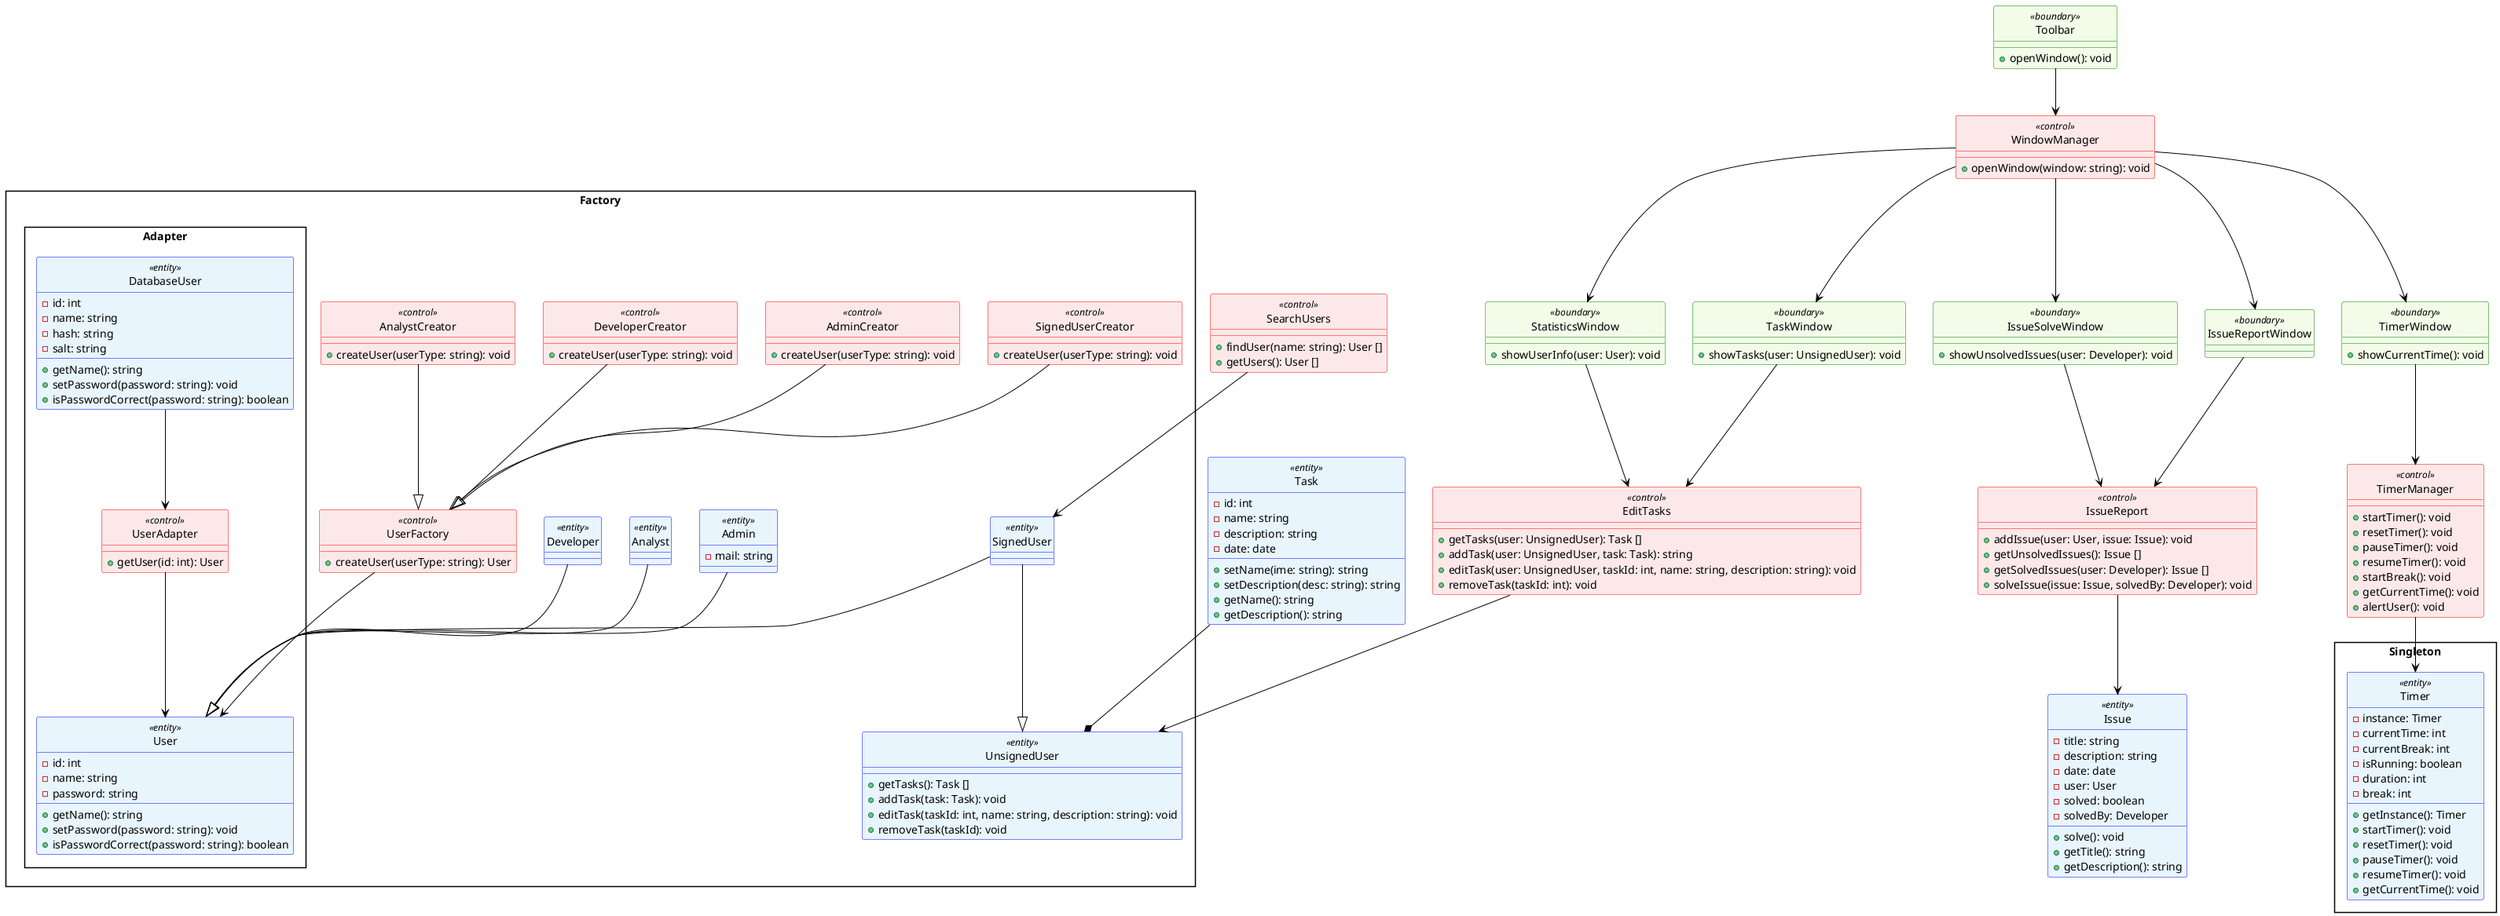 @startuml Aplikacija produktivnosti in organizacije 
skinparam class {
  backgroundColor white
  borderColor #5FB8EC
  arrowColor black
}
skinparam class<<entity>> {
  backgroundColor #e8f5fc
  borderColor Blue
}
skinparam class<<control>> {
  backgroundColor #fce8e8
  borderColor Red
}
skinparam class<<boundary>> {
  backgroundColor #f2fce8
  borderColor Green
}

'skinparam shadowing false
skinparam style strictuml
skinparam defaultTextAlignment center
skinparam packageStyle rectangle
skinparam groupInheritance 5
hide circle
'hide members

'---------Razredi---------------------------
package Factory{
  package Adapter{
    Class User<<entity>> {
      -id: int
      -name: string
      -password: string
      +getName(): string
      +setPassword(password: string): void
      +isPasswordCorrect(password: string): boolean
    }
    Class DatabaseUser<<entity>>{
      -id: int
      -name: string
      -hash: string
      -salt: string
      +getName(): string
      +setPassword(password: string): void
      +isPasswordCorrect(password: string): boolean
    }
    Class UserAdapter<<control>>{
      +getUser(id: int): User
    }
  }
  Class UserFactory<<control>>{
    +createUser(userType: string): User
  }
  Class SignedUser<<entity>>{

  }
  Class Admin<<entity>>{
    -mail: string
  }
  Class Analyst<<entity>>{

  }
  Class Developer<<entity>>{

  }
  Class UnsignedUser<<entity>> {
    +getTasks(): Task []
    +addTask(task: Task): void
    +editTask(taskId: int, name: string, description: string): void
    +removeTask(taskId): void
  }
  Class SignedUserCreator<<control>>{
    +createUser(userType: string): void
  }
  Class AdminCreator<<control>>{
    +createUser(userType: string): void
  }
  Class DeveloperCreator<<control>>{
    +createUser(userType: string): void
  }
  Class AnalystCreator<<control>>{
    +createUser(userType: string): void
  }
}

Class StatisticsWindow<<boundary>>{
  +showUserInfo(user: User): void
}
  'proxy class? observer?
  '(timer alerta timedtask)
  'Class TimedTask<<entity>>{
  '  -id: int
  '  -name: string
  '  +getName(): void
  '}
Class Task<<entity>>{
  -id: int
  -name: string
  -description: string
  -date: date
  +setName(ime: string): string
  +setDescription(desc: string): string
  +getName(): string
  +getDescription(): string

}
class EditTasks<<control>>{
  +getTasks(user: UnsignedUser): Task []
  +addTask(user: UnsignedUser, task: Task): string
  +editTask(user: UnsignedUser, taskId: int, name: string, description: string): void
  +removeTask(taskId: int): void
}
class TaskWindow<<boundary>>{
  +showTasks(user: UnsignedUser): void
}
class WindowManager<<control>>{
  +openWindow(window: string): void
}
class Toolbar<<boundary>>{
  +openWindow(): void
}
Class Issue<<entity>>{
  -title: string
  -description: string
  -date: date
  -user: User
  -solved: boolean
  -solvedBy: Developer
  +solve(): void
  +getTitle(): string
  +getDescription(): string
}
Class IssueReport<<control>>{
  +addIssue(user: User, issue: Issue): void
  +getUnsolvedIssues(): Issue []
  +getSolvedIssues(user: Developer): Issue []
  +solveIssue(issue: Issue, solvedBy: Developer): void
}
Class IssueSolveWindow<<boundary>>{
  +showUnsolvedIssues(user: Developer): void
}
Class IssueReportWindow<<boundary>>

Class SearchUsers<<control>>{
  +findUser(name: string): User []
  +getUsers(): User []
}

' obvestiUsera - ko čas poteče, naredi popup al whatever. (better name pls)
' also a rabmo dodatne atribute/funkcije za pavzo?
package Singleton{
  Class Timer<<entity>>{
    -instance: Timer
    -currentTime: int
    -currentBreak: int
    -isRunning: boolean
    -duration: int
    -break: int
    +getInstance(): Timer
    +startTimer(): void
    +resetTimer(): void
    +pauseTimer(): void
    +resumeTimer(): void
    +getCurrentTime(): void
  } 
}
Class TimerManager<<control>>{
    +startTimer(): void
    +resetTimer(): void
    +pauseTimer(): void
    +resumeTimer(): void
    +startBreak(): void
    +getCurrentTime(): void
    +alertUser(): void
}
Class TimerWindow<<boundary>>{
  +showCurrentTime(): void
}

'------Povezave-----------------------
Task --* UnsignedUser
'TimedTask --> Task
'EditTasks --> Task
EditTasks --> UnsignedUser
TaskWindow --> EditTasks
IssueReport --> Issue
IssueReportWindow --> IssueReport
IssueSolveWindow --> IssueReport
SearchUsers --> SignedUser
TimerWindow --> TimerManager
TimerManager --> Timer
SignedUser --|> User
SignedUser --|> UnsignedUser
Analyst --|> User
Admin --|> User
Developer --|> User
StatisticsWindow --> EditTasks
UserFactory --> User
DatabaseUser --> UserAdapter
UserAdapter --> User
SignedUserCreator --|> UserFactory
DeveloperCreator --|> UserFactory
AnalystCreator --|> UserFactory
AdminCreator --|> UserFactory
WindowManager --> IssueReportWindow
WindowManager --> TimerWindow
WindowManager --> StatisticsWindow
WindowManager --> TaskWindow
WindowManager --> IssueSolveWindow
Toolbar --> WindowManager
@enduml

' extra notes
' - a se bolj fokusiramo da je čim boljši diagram al da
'    bo vse na diagramu dejansko implementirano?
' - Google calendar pokažeš kot boundary class
' loči Userja na frontend in backend z adapterjem
' načrtovalske vzorce se na koncu označi na diagramu
' POVEŽI ZASLONSKE MASKE SKUPAJ!
' logina ni treba dat noter.
' a je možno oz. je treba postaviti database connection v diagram?
' A moramo interface posebej označiti
' na diagramu ali je kar entity?
' Observer (MVC), Command pattern
' Singleton, strategy?